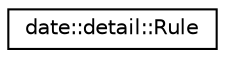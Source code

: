 digraph "Graphical Class Hierarchy"
{
 // LATEX_PDF_SIZE
  edge [fontname="Helvetica",fontsize="10",labelfontname="Helvetica",labelfontsize="10"];
  node [fontname="Helvetica",fontsize="10",shape=record];
  rankdir="LR";
  Node0 [label="date::detail::Rule",height=0.2,width=0.4,color="black", fillcolor="white", style="filled",URL="$classdate_1_1detail_1_1Rule.html",tooltip=" "];
}
